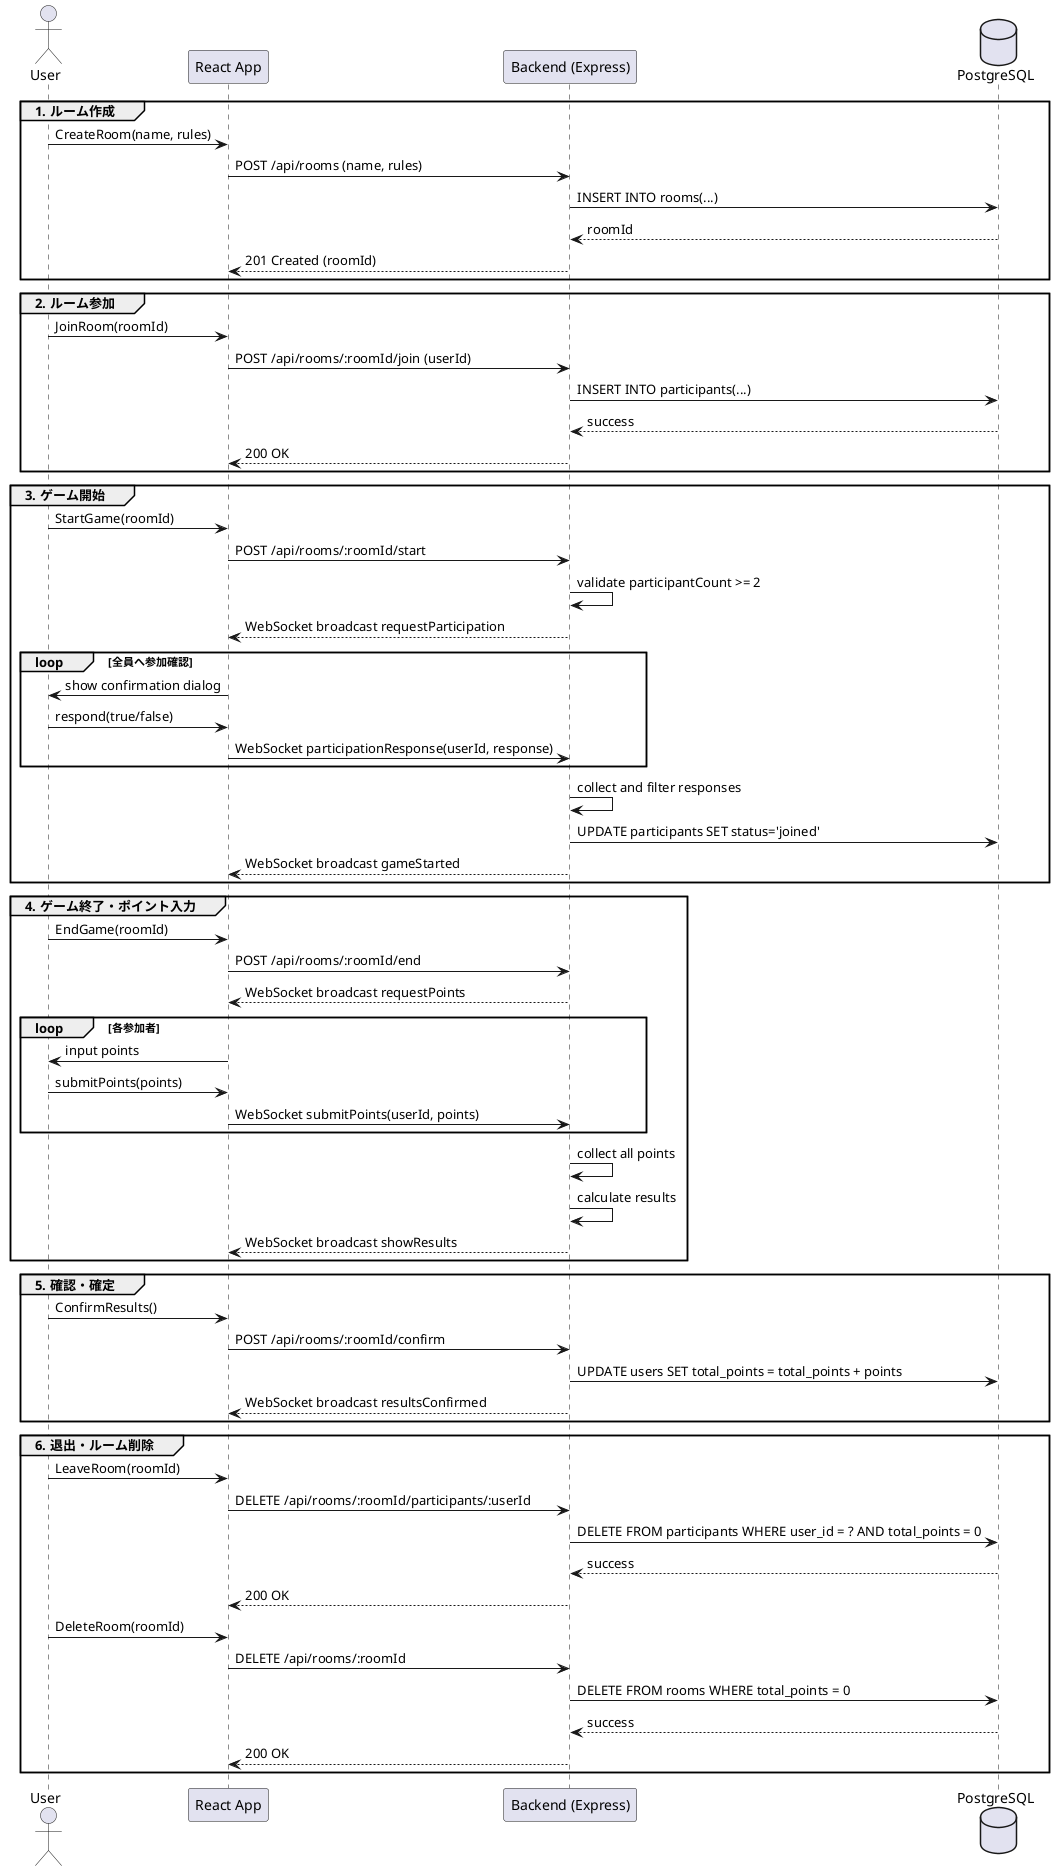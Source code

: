 @startuml
actor User
participant ReactApp as "React App"
participant Backend as "Backend (Express)"
database DB as "PostgreSQL"

group 1. ルーム作成
    User -> ReactApp      : CreateRoom(name, rules)
    ReactApp -> Backend   : POST /api/rooms (name, rules)
    Backend -> DB         : INSERT INTO rooms(...)
    DB --> Backend        : roomId
    Backend --> ReactApp  : 201 Created (roomId)
end group

group 2. ルーム参加
    User -> ReactApp      : JoinRoom(roomId)
    ReactApp -> Backend   : POST /api/rooms/:roomId/join (userId)
    Backend -> DB         : INSERT INTO participants(...)
    DB --> Backend        : success
    Backend --> ReactApp  : 200 OK
end group

group 3. ゲーム開始
    User -> ReactApp      : StartGame(roomId)
    ReactApp -> Backend   : POST /api/rooms/:roomId/start
    Backend -> Backend    : validate participantCount >= 2
    Backend --> ReactApp  : WebSocket broadcast requestParticipation

    loop 全員へ参加確認
        ReactApp -> User  : show confirmation dialog
        User -> ReactApp  : respond(true/false)
        ReactApp -> Backend: WebSocket participationResponse(userId, response)
    end

    Backend -> Backend    : collect and filter responses
    Backend -> DB        : UPDATE participants SET status='joined'
    Backend --> ReactApp : WebSocket broadcast gameStarted
end group

group 4. ゲーム終了・ポイント入力
    User -> ReactApp      : EndGame(roomId)
    ReactApp -> Backend   : POST /api/rooms/:roomId/end
    Backend --> ReactApp  : WebSocket broadcast requestPoints

    loop 各参加者
        ReactApp -> User : input points
        User -> ReactApp : submitPoints(points)
        ReactApp -> Backend: WebSocket submitPoints(userId, points)
    end

    Backend -> Backend    : collect all points
    Backend -> Backend    : calculate results
    Backend --> ReactApp  : WebSocket broadcast showResults
end group

group 5. 確認・確定
    User -> ReactApp      : ConfirmResults()
    ReactApp -> Backend   : POST /api/rooms/:roomId/confirm
    Backend -> DB         : UPDATE users SET total_points = total_points + points
    Backend --> ReactApp  : WebSocket broadcast resultsConfirmed
end group

group 6. 退出・ルーム削除
    User -> ReactApp      : LeaveRoom(roomId)
    ReactApp -> Backend   : DELETE /api/rooms/:roomId/participants/:userId
    Backend -> DB         : DELETE FROM participants WHERE user_id = ? AND total_points = 0
    DB --> Backend        : success
    Backend --> ReactApp  : 200 OK

    User -> ReactApp      : DeleteRoom(roomId)
    ReactApp -> Backend   : DELETE /api/rooms/:roomId
    Backend -> DB         : DELETE FROM rooms WHERE total_points = 0
    DB --> Backend        : success
    Backend --> ReactApp  : 200 OK
end group

@enduml


